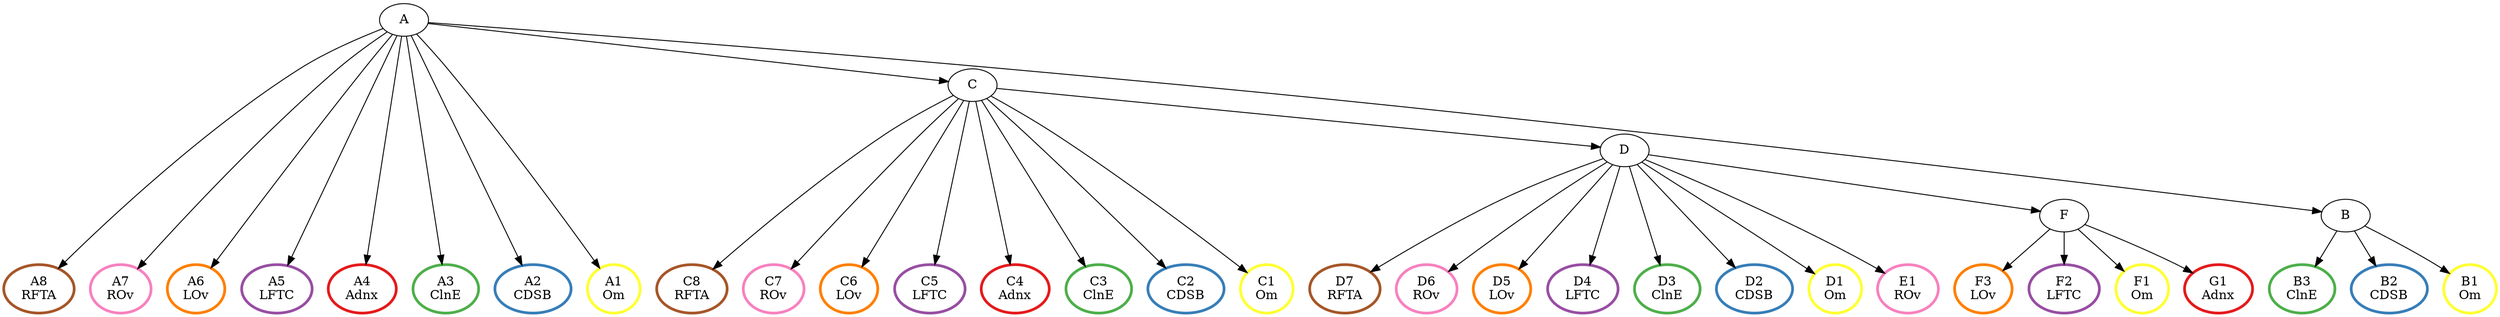 digraph T {
	{
		rank=same
		35 [penwidth=3,colorscheme=set19,color=5,label="F3\nLOv"]
		34 [penwidth=3,colorscheme=set19,color=4,label="F2\nLFTC"]
		33 [penwidth=3,colorscheme=set19,color=6,label="F1\nOm"]
		32 [penwidth=3,colorscheme=set19,color=7,label="D7\nRFTA"]
		31 [penwidth=3,colorscheme=set19,color=8,label="D6\nROv"]
		30 [penwidth=3,colorscheme=set19,color=5,label="D5\nLOv"]
		29 [penwidth=3,colorscheme=set19,color=4,label="D4\nLFTC"]
		28 [penwidth=3,colorscheme=set19,color=3,label="D3\nClnE"]
		27 [penwidth=3,colorscheme=set19,color=2,label="D2\nCDSB"]
		26 [penwidth=3,colorscheme=set19,color=6,label="D1\nOm"]
		25 [penwidth=3,colorscheme=set19,color=7,label="C8\nRFTA"]
		24 [penwidth=3,colorscheme=set19,color=8,label="C7\nROv"]
		23 [penwidth=3,colorscheme=set19,color=5,label="C6\nLOv"]
		22 [penwidth=3,colorscheme=set19,color=4,label="C5\nLFTC"]
		21 [penwidth=3,colorscheme=set19,color=1,label="C4\nAdnx"]
		20 [penwidth=3,colorscheme=set19,color=3,label="C3\nClnE"]
		19 [penwidth=3,colorscheme=set19,color=2,label="C2\nCDSB"]
		18 [penwidth=3,colorscheme=set19,color=6,label="C1\nOm"]
		17 [penwidth=3,colorscheme=set19,color=3,label="B3\nClnE"]
		16 [penwidth=3,colorscheme=set19,color=2,label="B2\nCDSB"]
		15 [penwidth=3,colorscheme=set19,color=6,label="B1\nOm"]
		14 [penwidth=3,colorscheme=set19,color=7,label="A8\nRFTA"]
		13 [penwidth=3,colorscheme=set19,color=8,label="A7\nROv"]
		12 [penwidth=3,colorscheme=set19,color=5,label="A6\nLOv"]
		11 [penwidth=3,colorscheme=set19,color=4,label="A5\nLFTC"]
		10 [penwidth=3,colorscheme=set19,color=1,label="A4\nAdnx"]
		9 [penwidth=3,colorscheme=set19,color=3,label="A3\nClnE"]
		8 [penwidth=3,colorscheme=set19,color=2,label="A2\nCDSB"]
		7 [penwidth=3,colorscheme=set19,color=6,label="A1\nOm"]
		6 [penwidth=3,colorscheme=set19,color=1,label="G1\nAdnx"]
		4 [penwidth=3,colorscheme=set19,color=8,label="E1\nROv"]
	}
	5 [label="F"]
	3 [label="D"]
	2 [label="C"]
	1 [label="B"]
	0 [label="A"]
	5 -> 35
	5 -> 34
	5 -> 33
	5 -> 6
	3 -> 32
	3 -> 31
	3 -> 30
	3 -> 29
	3 -> 28
	3 -> 27
	3 -> 26
	3 -> 5
	3 -> 4
	2 -> 25
	2 -> 24
	2 -> 23
	2 -> 22
	2 -> 21
	2 -> 20
	2 -> 19
	2 -> 18
	2 -> 3
	1 -> 17
	1 -> 16
	1 -> 15
	0 -> 14
	0 -> 13
	0 -> 12
	0 -> 11
	0 -> 10
	0 -> 9
	0 -> 8
	0 -> 7
	0 -> 2
	0 -> 1
}
